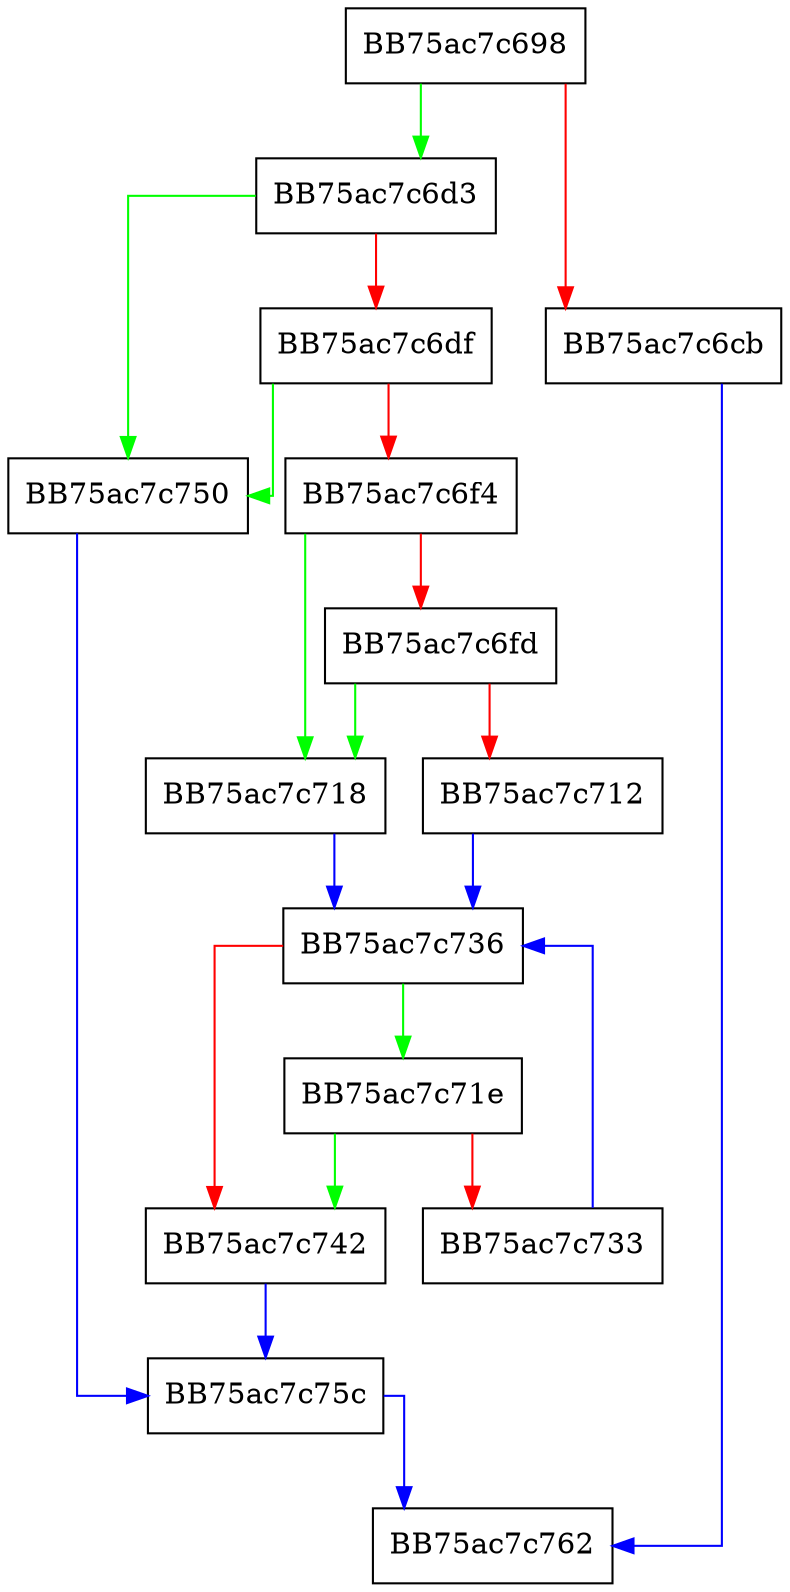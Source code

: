 digraph Add {
  node [shape="box"];
  graph [splines=ortho];
  BB75ac7c698 -> BB75ac7c6d3 [color="green"];
  BB75ac7c698 -> BB75ac7c6cb [color="red"];
  BB75ac7c6cb -> BB75ac7c762 [color="blue"];
  BB75ac7c6d3 -> BB75ac7c750 [color="green"];
  BB75ac7c6d3 -> BB75ac7c6df [color="red"];
  BB75ac7c6df -> BB75ac7c750 [color="green"];
  BB75ac7c6df -> BB75ac7c6f4 [color="red"];
  BB75ac7c6f4 -> BB75ac7c718 [color="green"];
  BB75ac7c6f4 -> BB75ac7c6fd [color="red"];
  BB75ac7c6fd -> BB75ac7c718 [color="green"];
  BB75ac7c6fd -> BB75ac7c712 [color="red"];
  BB75ac7c712 -> BB75ac7c736 [color="blue"];
  BB75ac7c718 -> BB75ac7c736 [color="blue"];
  BB75ac7c71e -> BB75ac7c742 [color="green"];
  BB75ac7c71e -> BB75ac7c733 [color="red"];
  BB75ac7c733 -> BB75ac7c736 [color="blue"];
  BB75ac7c736 -> BB75ac7c71e [color="green"];
  BB75ac7c736 -> BB75ac7c742 [color="red"];
  BB75ac7c742 -> BB75ac7c75c [color="blue"];
  BB75ac7c750 -> BB75ac7c75c [color="blue"];
  BB75ac7c75c -> BB75ac7c762 [color="blue"];
}